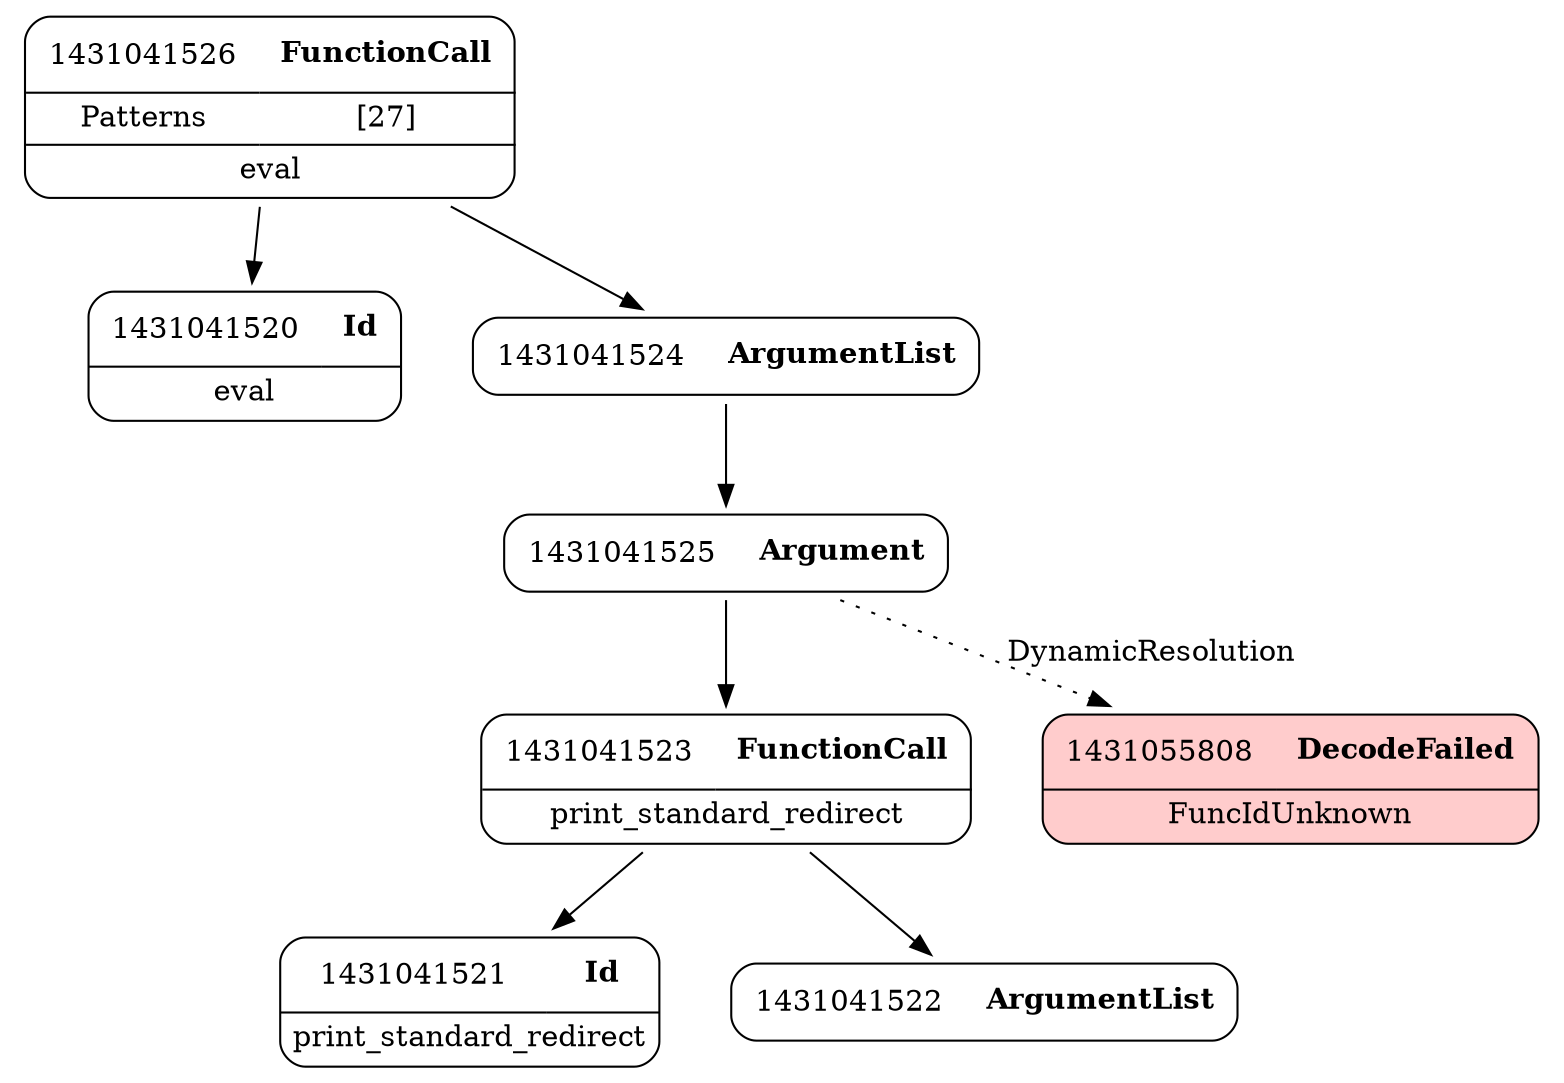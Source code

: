digraph ast {
node [shape=none];
1431041523 [label=<<TABLE border='1' cellspacing='0' cellpadding='10' style='rounded' ><TR><TD border='0'>1431041523</TD><TD border='0'><B>FunctionCall</B></TD></TR><HR/><TR><TD border='0' cellpadding='5' colspan='2'>print_standard_redirect</TD></TR></TABLE>>];
1431041523 -> 1431041521 [weight=2];
1431041523 -> 1431041522 [weight=2];
1431041522 [label=<<TABLE border='1' cellspacing='0' cellpadding='10' style='rounded' ><TR><TD border='0'>1431041522</TD><TD border='0'><B>ArgumentList</B></TD></TR></TABLE>>];
1431041521 [label=<<TABLE border='1' cellspacing='0' cellpadding='10' style='rounded' ><TR><TD border='0'>1431041521</TD><TD border='0'><B>Id</B></TD></TR><HR/><TR><TD border='0' cellpadding='5' colspan='2'>print_standard_redirect</TD></TR></TABLE>>];
1431041520 [label=<<TABLE border='1' cellspacing='0' cellpadding='10' style='rounded' ><TR><TD border='0'>1431041520</TD><TD border='0'><B>Id</B></TD></TR><HR/><TR><TD border='0' cellpadding='5' colspan='2'>eval</TD></TR></TABLE>>];
1431055808 [label=<<TABLE border='1' cellspacing='0' cellpadding='10' style='rounded' bgcolor='#FFCCCC' ><TR><TD border='0'>1431055808</TD><TD border='0'><B>DecodeFailed</B></TD></TR><HR/><TR><TD border='0' cellpadding='5' colspan='2'>FuncIdUnknown</TD></TR></TABLE>>];
1431041526 [label=<<TABLE border='1' cellspacing='0' cellpadding='10' style='rounded' ><TR><TD border='0'>1431041526</TD><TD border='0'><B>FunctionCall</B></TD></TR><HR/><TR><TD border='0' cellpadding='5'>Patterns</TD><TD border='0' cellpadding='5'>[27]</TD></TR><HR/><TR><TD border='0' cellpadding='5' colspan='2'>eval</TD></TR></TABLE>>];
1431041526 -> 1431041520 [weight=2];
1431041526 -> 1431041524 [weight=2];
1431041525 [label=<<TABLE border='1' cellspacing='0' cellpadding='10' style='rounded' ><TR><TD border='0'>1431041525</TD><TD border='0'><B>Argument</B></TD></TR></TABLE>>];
1431041525 -> 1431041523 [weight=2];
1431041525 -> 1431055808 [style=dotted,label=DynamicResolution];
1431041524 [label=<<TABLE border='1' cellspacing='0' cellpadding='10' style='rounded' ><TR><TD border='0'>1431041524</TD><TD border='0'><B>ArgumentList</B></TD></TR></TABLE>>];
1431041524 -> 1431041525 [weight=2];
}
